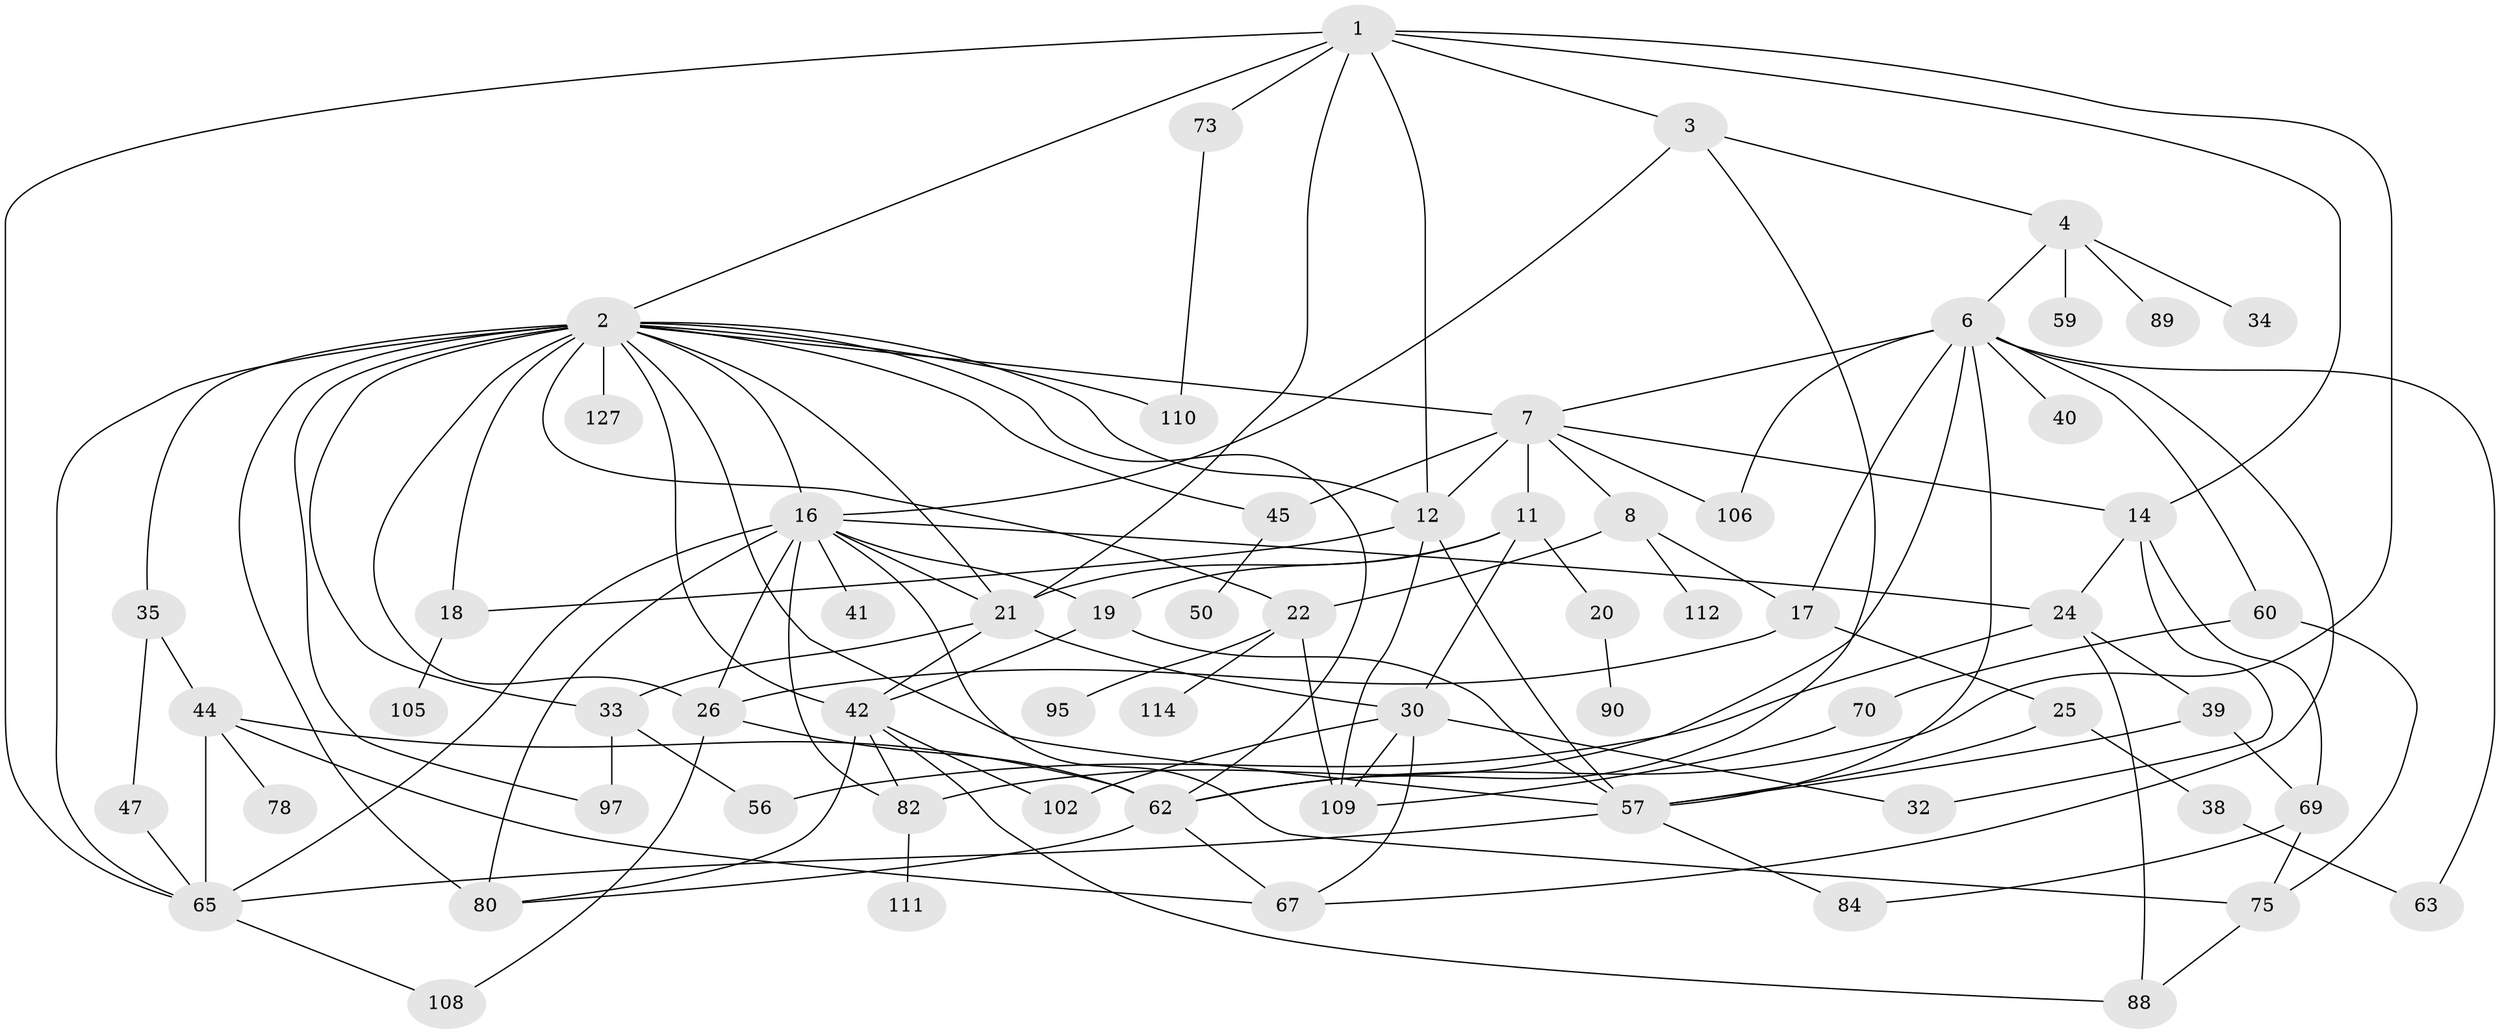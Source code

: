 // original degree distribution, {8: 0.007633587786259542, 6: 0.030534351145038167, 4: 0.19083969465648856, 5: 0.07633587786259542, 7: 0.022900763358778626, 3: 0.20610687022900764, 10: 0.007633587786259542, 2: 0.2595419847328244, 1: 0.1984732824427481}
// Generated by graph-tools (version 1.1) at 2025/13/03/09/25 04:13:30]
// undirected, 65 vertices, 123 edges
graph export_dot {
graph [start="1"]
  node [color=gray90,style=filled];
  1 [super="+29"];
  2 [super="+5+15"];
  3;
  4;
  6 [super="+13+10"];
  7 [super="+71"];
  8 [super="+101+9"];
  11 [super="+43+53"];
  12 [super="+28"];
  14 [super="+74"];
  16 [super="+58"];
  17;
  18;
  19 [super="+51+61"];
  20;
  21 [super="+36"];
  22;
  24 [super="+37"];
  25 [super="+119+131"];
  26 [super="+27+85"];
  30 [super="+125+96+68"];
  32;
  33;
  34;
  35;
  38;
  39 [super="+99+64"];
  40;
  41;
  42 [super="+46+79"];
  44 [super="+54"];
  45;
  47;
  50 [super="+77"];
  56;
  57 [super="+66+81+83"];
  59;
  60;
  62 [super="+93"];
  63;
  65;
  67 [super="+72"];
  69;
  70;
  73;
  75 [super="+76"];
  78;
  80 [super="+94+121"];
  82 [super="+91"];
  84 [super="+104+120"];
  88;
  89;
  90;
  95 [super="+100"];
  97;
  102;
  105;
  106;
  108;
  109 [super="+126+115"];
  110;
  111;
  112;
  114;
  127;
  1 -- 2;
  1 -- 3;
  1 -- 12;
  1 -- 14;
  1 -- 73;
  1 -- 21;
  1 -- 65;
  1 -- 62;
  2 -- 7;
  2 -- 80 [weight=2];
  2 -- 65;
  2 -- 33;
  2 -- 35;
  2 -- 42;
  2 -- 110;
  2 -- 57;
  2 -- 26 [weight=2];
  2 -- 97;
  2 -- 12;
  2 -- 45;
  2 -- 16;
  2 -- 18;
  2 -- 22;
  2 -- 62;
  2 -- 127;
  2 -- 21;
  3 -- 4;
  3 -- 62;
  3 -- 16;
  4 -- 6;
  4 -- 34;
  4 -- 59;
  4 -- 89;
  6 -- 40;
  6 -- 17;
  6 -- 57;
  6 -- 82;
  6 -- 67;
  6 -- 106;
  6 -- 60;
  6 -- 63;
  6 -- 7;
  7 -- 8;
  7 -- 11 [weight=2];
  7 -- 12;
  7 -- 14;
  7 -- 106;
  7 -- 45;
  8 -- 112;
  8 -- 17;
  8 -- 22;
  11 -- 19;
  11 -- 20;
  11 -- 30;
  11 -- 21;
  12 -- 18;
  12 -- 57;
  12 -- 109;
  14 -- 32;
  14 -- 69;
  14 -- 24;
  16 -- 21;
  16 -- 24;
  16 -- 41;
  16 -- 82;
  16 -- 80;
  16 -- 65;
  16 -- 75;
  16 -- 19;
  16 -- 26;
  17 -- 25;
  17 -- 26;
  18 -- 105;
  19 -- 42;
  19 -- 57;
  20 -- 90;
  21 -- 30;
  21 -- 33;
  21 -- 42;
  22 -- 95;
  22 -- 114;
  22 -- 109;
  24 -- 39;
  24 -- 56;
  24 -- 88;
  25 -- 38;
  25 -- 57;
  26 -- 108;
  26 -- 62;
  30 -- 67;
  30 -- 32;
  30 -- 109;
  30 -- 102;
  33 -- 56;
  33 -- 97;
  35 -- 44;
  35 -- 47;
  38 -- 63;
  39 -- 69;
  39 -- 57;
  42 -- 82;
  42 -- 80;
  42 -- 102;
  42 -- 88;
  44 -- 65;
  44 -- 67;
  44 -- 78;
  44 -- 62;
  45 -- 50;
  47 -- 65;
  57 -- 65;
  57 -- 84;
  60 -- 70;
  60 -- 75;
  62 -- 80;
  62 -- 67;
  65 -- 108;
  69 -- 75;
  69 -- 84;
  70 -- 109 [weight=2];
  73 -- 110;
  75 -- 88;
  82 -- 111;
}
